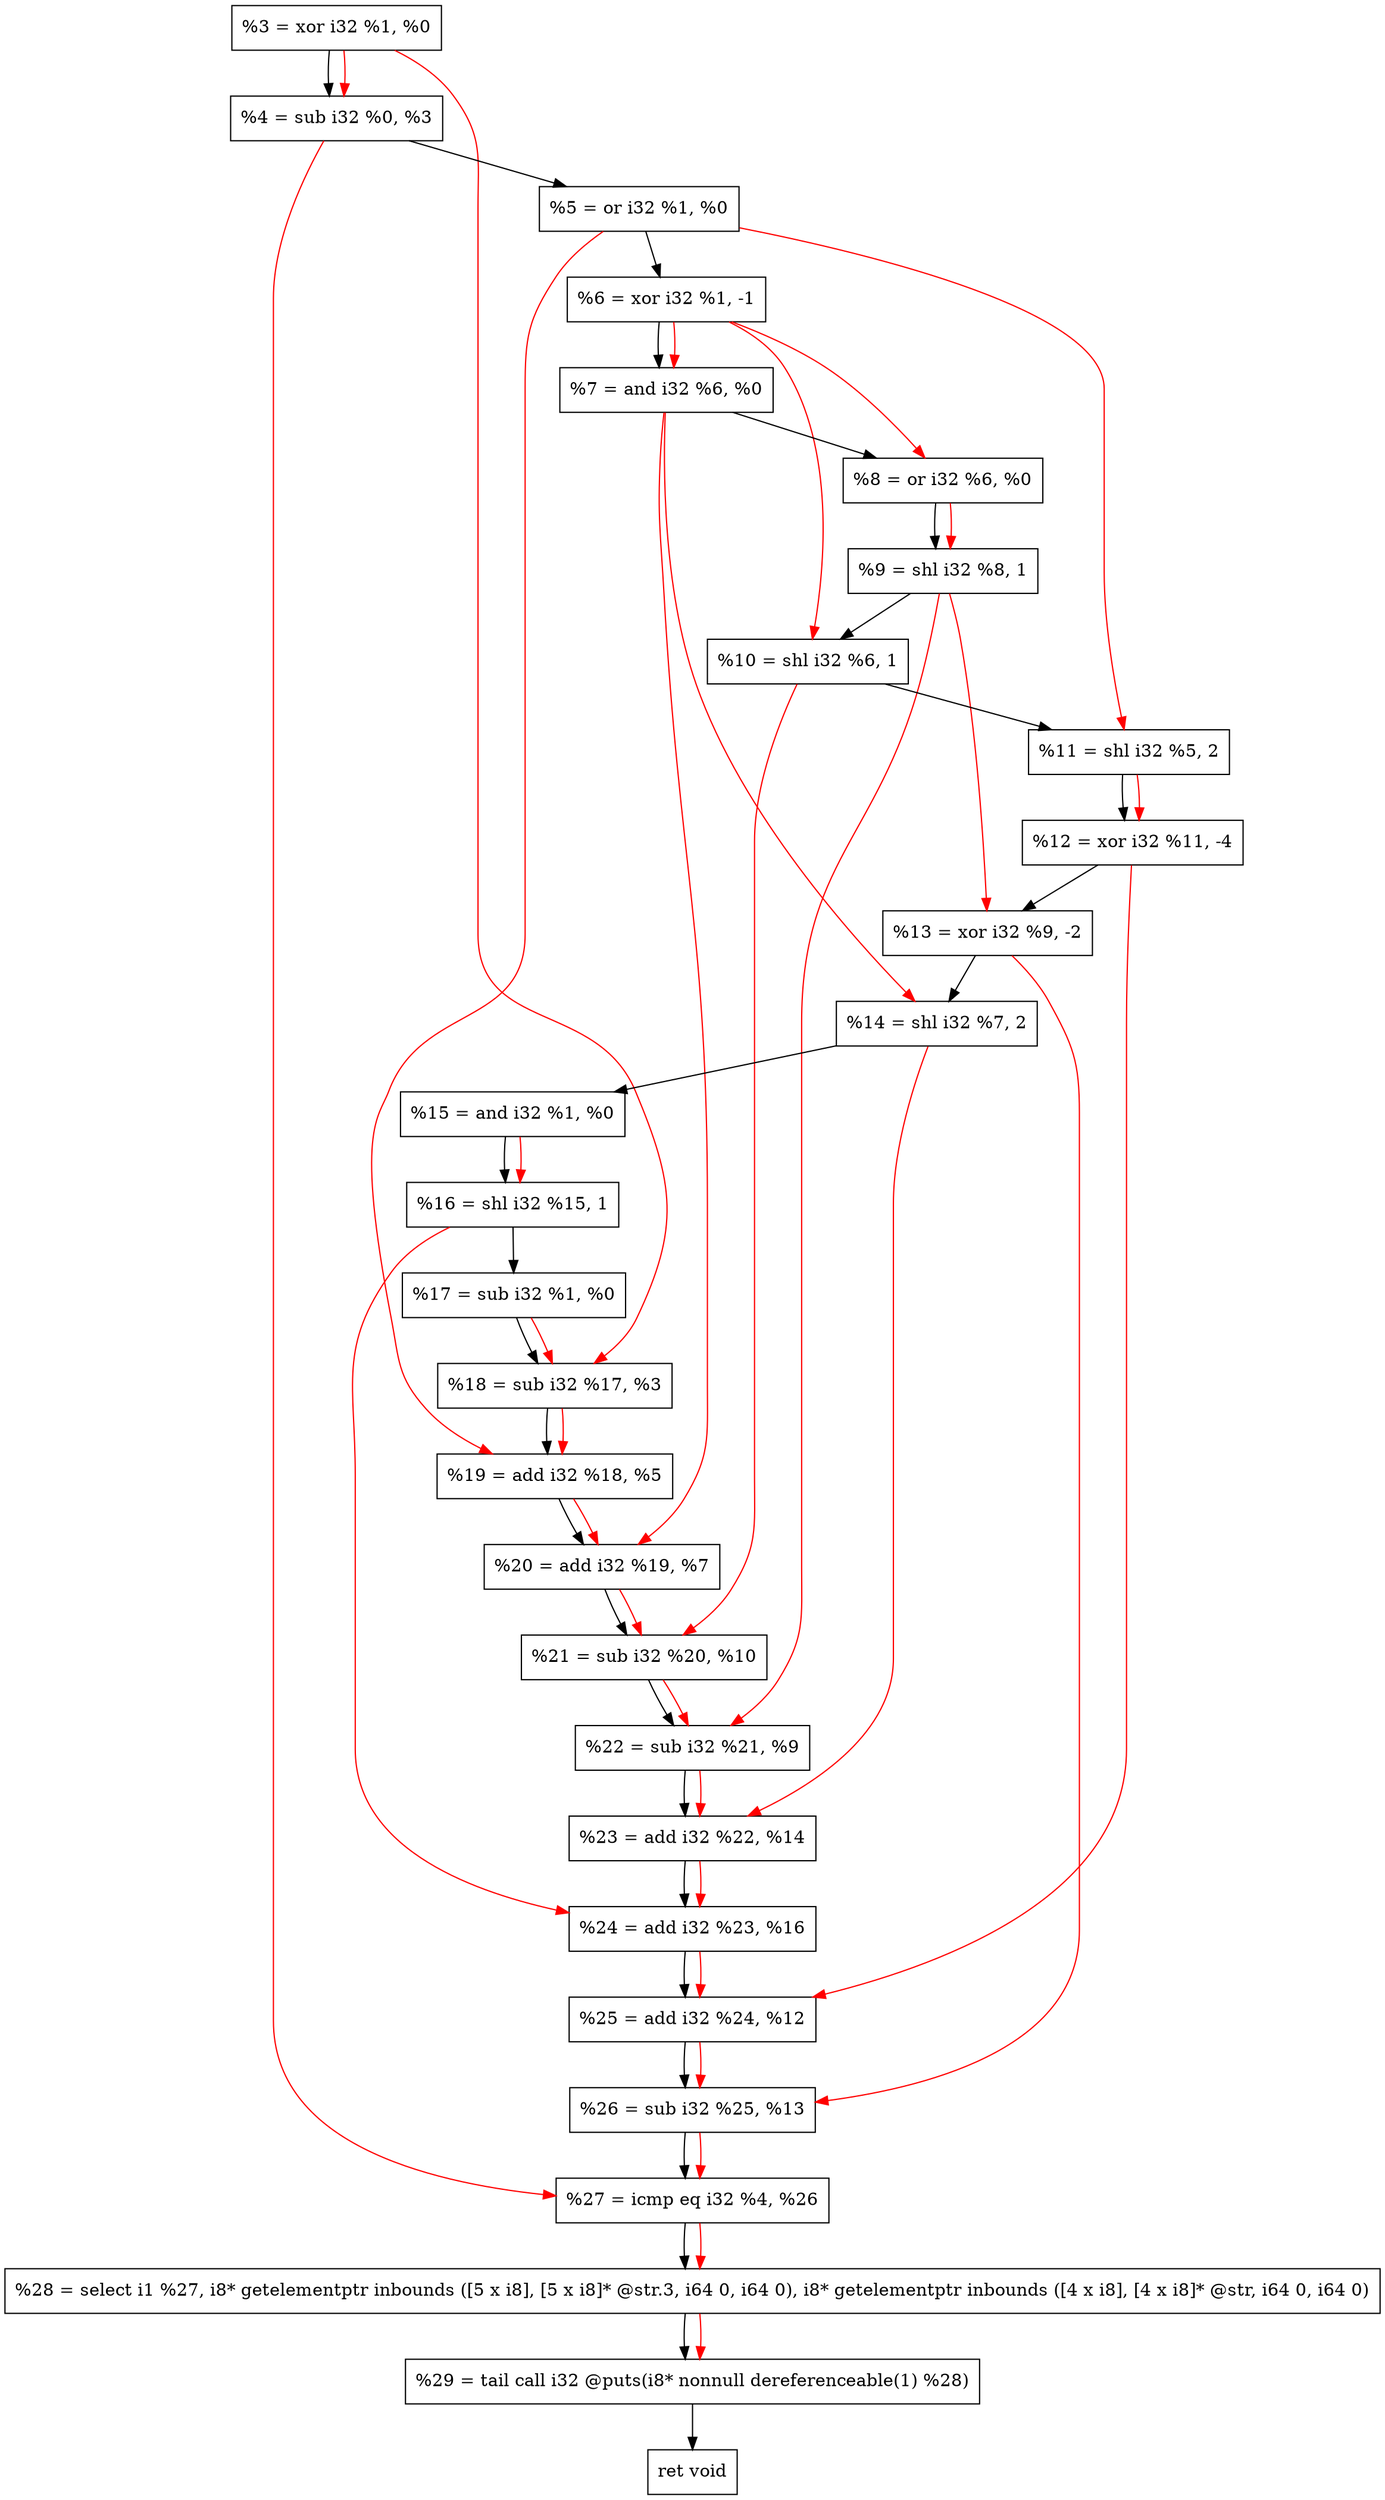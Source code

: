 digraph "DFG for'crackme' function" {
	Node0x1cb3570[shape=record, label="  %3 = xor i32 %1, %0"];
	Node0x1cb35e0[shape=record, label="  %4 = sub i32 %0, %3"];
	Node0x1cb36a0[shape=record, label="  %5 = or i32 %1, %0"];
	Node0x1cb3d20[shape=record, label="  %6 = xor i32 %1, -1"];
	Node0x1cb3d90[shape=record, label="  %7 = and i32 %6, %0"];
	Node0x1cb3e00[shape=record, label="  %8 = or i32 %6, %0"];
	Node0x1cb3ea0[shape=record, label="  %9 = shl i32 %8, 1"];
	Node0x1cb3f10[shape=record, label="  %10 = shl i32 %6, 1"];
	Node0x1cb3fb0[shape=record, label="  %11 = shl i32 %5, 2"];
	Node0x1cb4050[shape=record, label="  %12 = xor i32 %11, -4"];
	Node0x1cb40f0[shape=record, label="  %13 = xor i32 %9, -2"];
	Node0x1cb4160[shape=record, label="  %14 = shl i32 %7, 2"];
	Node0x1cb41d0[shape=record, label="  %15 = and i32 %1, %0"];
	Node0x1cb4240[shape=record, label="  %16 = shl i32 %15, 1"];
	Node0x1cb42b0[shape=record, label="  %17 = sub i32 %1, %0"];
	Node0x1cb4320[shape=record, label="  %18 = sub i32 %17, %3"];
	Node0x1cb4390[shape=record, label="  %19 = add i32 %18, %5"];
	Node0x1cb4400[shape=record, label="  %20 = add i32 %19, %7"];
	Node0x1cb4470[shape=record, label="  %21 = sub i32 %20, %10"];
	Node0x1cb44e0[shape=record, label="  %22 = sub i32 %21, %9"];
	Node0x1cb4550[shape=record, label="  %23 = add i32 %22, %14"];
	Node0x1cb45c0[shape=record, label="  %24 = add i32 %23, %16"];
	Node0x1cb4630[shape=record, label="  %25 = add i32 %24, %12"];
	Node0x1cb46a0[shape=record, label="  %26 = sub i32 %25, %13"];
	Node0x1cb4710[shape=record, label="  %27 = icmp eq i32 %4, %26"];
	Node0x1c54268[shape=record, label="  %28 = select i1 %27, i8* getelementptr inbounds ([5 x i8], [5 x i8]* @str.3, i64 0, i64 0), i8* getelementptr inbounds ([4 x i8], [4 x i8]* @str, i64 0, i64 0)"];
	Node0x1cb4bb0[shape=record, label="  %29 = tail call i32 @puts(i8* nonnull dereferenceable(1) %28)"];
	Node0x1cb4c00[shape=record, label="  ret void"];
	Node0x1cb3570 -> Node0x1cb35e0;
	Node0x1cb35e0 -> Node0x1cb36a0;
	Node0x1cb36a0 -> Node0x1cb3d20;
	Node0x1cb3d20 -> Node0x1cb3d90;
	Node0x1cb3d90 -> Node0x1cb3e00;
	Node0x1cb3e00 -> Node0x1cb3ea0;
	Node0x1cb3ea0 -> Node0x1cb3f10;
	Node0x1cb3f10 -> Node0x1cb3fb0;
	Node0x1cb3fb0 -> Node0x1cb4050;
	Node0x1cb4050 -> Node0x1cb40f0;
	Node0x1cb40f0 -> Node0x1cb4160;
	Node0x1cb4160 -> Node0x1cb41d0;
	Node0x1cb41d0 -> Node0x1cb4240;
	Node0x1cb4240 -> Node0x1cb42b0;
	Node0x1cb42b0 -> Node0x1cb4320;
	Node0x1cb4320 -> Node0x1cb4390;
	Node0x1cb4390 -> Node0x1cb4400;
	Node0x1cb4400 -> Node0x1cb4470;
	Node0x1cb4470 -> Node0x1cb44e0;
	Node0x1cb44e0 -> Node0x1cb4550;
	Node0x1cb4550 -> Node0x1cb45c0;
	Node0x1cb45c0 -> Node0x1cb4630;
	Node0x1cb4630 -> Node0x1cb46a0;
	Node0x1cb46a0 -> Node0x1cb4710;
	Node0x1cb4710 -> Node0x1c54268;
	Node0x1c54268 -> Node0x1cb4bb0;
	Node0x1cb4bb0 -> Node0x1cb4c00;
edge [color=red]
	Node0x1cb3570 -> Node0x1cb35e0;
	Node0x1cb3d20 -> Node0x1cb3d90;
	Node0x1cb3d20 -> Node0x1cb3e00;
	Node0x1cb3e00 -> Node0x1cb3ea0;
	Node0x1cb3d20 -> Node0x1cb3f10;
	Node0x1cb36a0 -> Node0x1cb3fb0;
	Node0x1cb3fb0 -> Node0x1cb4050;
	Node0x1cb3ea0 -> Node0x1cb40f0;
	Node0x1cb3d90 -> Node0x1cb4160;
	Node0x1cb41d0 -> Node0x1cb4240;
	Node0x1cb42b0 -> Node0x1cb4320;
	Node0x1cb3570 -> Node0x1cb4320;
	Node0x1cb4320 -> Node0x1cb4390;
	Node0x1cb36a0 -> Node0x1cb4390;
	Node0x1cb4390 -> Node0x1cb4400;
	Node0x1cb3d90 -> Node0x1cb4400;
	Node0x1cb4400 -> Node0x1cb4470;
	Node0x1cb3f10 -> Node0x1cb4470;
	Node0x1cb4470 -> Node0x1cb44e0;
	Node0x1cb3ea0 -> Node0x1cb44e0;
	Node0x1cb44e0 -> Node0x1cb4550;
	Node0x1cb4160 -> Node0x1cb4550;
	Node0x1cb4550 -> Node0x1cb45c0;
	Node0x1cb4240 -> Node0x1cb45c0;
	Node0x1cb45c0 -> Node0x1cb4630;
	Node0x1cb4050 -> Node0x1cb4630;
	Node0x1cb4630 -> Node0x1cb46a0;
	Node0x1cb40f0 -> Node0x1cb46a0;
	Node0x1cb35e0 -> Node0x1cb4710;
	Node0x1cb46a0 -> Node0x1cb4710;
	Node0x1cb4710 -> Node0x1c54268;
	Node0x1c54268 -> Node0x1cb4bb0;
}

